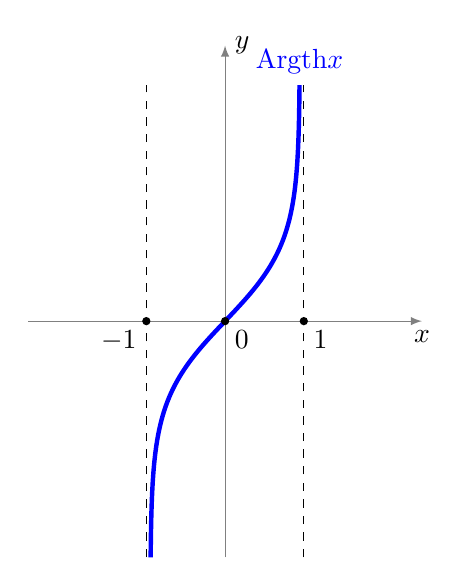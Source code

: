 \begin{tikzpicture}

      \draw[->,>=latex, gray] (-2.5,0)--(2.5,0) node[below,black] {$x$};
      \draw[->,>=latex, gray] (0,-3)--(0,3.5) node[right,black] {$y$};

% 	  \draw[ultra thick, color=myred,domain=-3:3,samples=200,smooth] plot (\x,{0.95*(exp(\x)-exp(-\x))/(exp(\x)+exp(-\x))}) node[above] {$\mathrm{th} x$};


	  \draw[ultra thick, color=blue,domain=-3:3,samples=200,smooth] plot ({0.95*(exp(\x)-exp(-\x))/(exp(\x)+exp(-\x))},\x) node[above] {$\mathrm{Argth} x$};

%
%  	 \draw[dashed] (-3,1) -- (3,1);
%  	 \draw[dashed] (-3,-1) -- (3,-1);
 	 \draw[dashed] (1,-3) -- (1,3);
 	 \draw[dashed] (-1,-3) -- (-1,3);

%      \draw[dashed,thick] (1,2.718) -- (1,0);
%     \fill (0,2.718,0) circle (1.5pt);

     \fill (0,0) circle (1.5pt);
     \fill (1,0) circle (1.5pt);
%      \fill (0,1) circle (1.5pt);
%      \fill (0,-1) circle (1.5pt);
     \fill (-1,0) circle (1.5pt);
%      \node at (0,1)[above left] {$1$};
%      \node at (0,-1)[above left] {$-1$};
     \node at (1,0)[below right] {$1$};
     \node at (-1,0)[below left] {$-1$};
     \node at (0,0)[below right] {$0$};
\end{tikzpicture}
